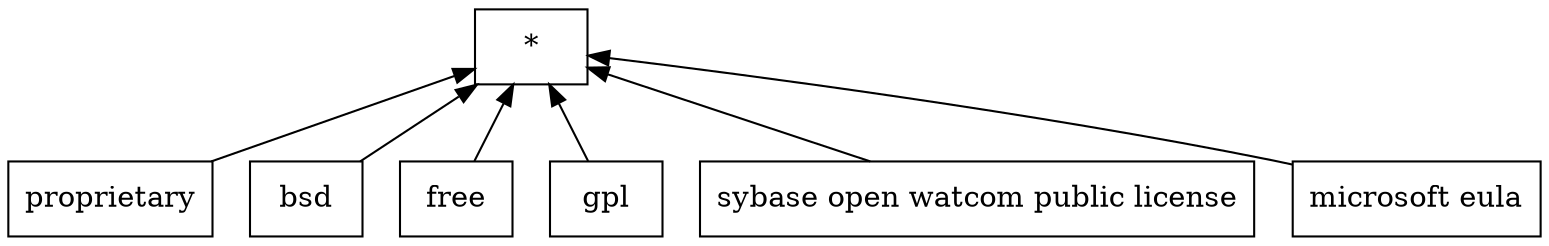 digraph G { 
 rankdir=BT;
 subgraph ba { 
1 [shape=record,label="{proprietary}"];
2 [shape=record,label="{bsd}"];
3 [shape=record,label="{free}"];
4 [shape=record,label="{gpl}"];
5 [shape=record,label="{sybase open watcom public license}"];
6 [shape=record,label="{microsoft eula}"];
7 [shape=record,label="{*}"];
1 -> 7
2 -> 7
3 -> 7
4 -> 7
5 -> 7
6 -> 7
}}